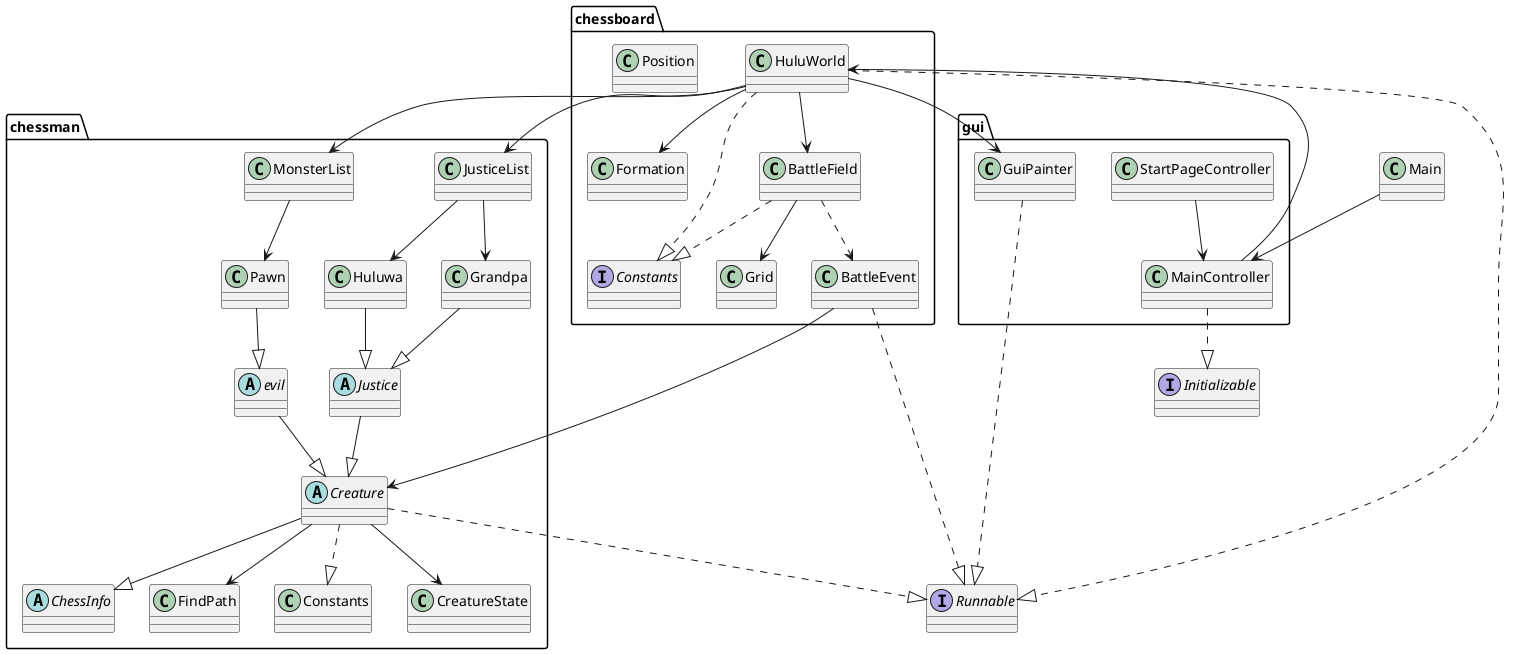 @startuml
interface Runnable
abstract class chessman.ChessInfo
abstract class chessman.Creature
class chessman.FindPath
chessman.Creature --|> chessman.ChessInfo
chessman.Creature ..|>Runnable
chessman.Creature ..|>chessman.Constants
chessman.Creature -->chessman.CreatureState
chessman.Creature --> chessman.FindPath

abstract class chessman.Justice
chessman.Justice --|> chessman.Creature
class chessman.Huluwa
chessman.Huluwa --|>chessman.Justice
class chessman.Grandpa
chessman.Grandpa --|> chessman.Justice
class chessman.JusticeList
chessman.JusticeList --> chessman.Grandpa
chessman.JusticeList --> chessman.Huluwa

abstract class chessman.evil
chessman.evil --|> chessman.Creature
class chessman.Pawn
chessman.Pawn --|> chessman.evil
class chessman.MonsterList
chessman.MonsterList --> chessman.Pawn

interface Initializable
class gui.GuiPainter
gui.GuiPainter ..|>Runnable
class gui.MainController
gui.MainController ..|> Initializable
class gui.StartPageController
gui.StartPageController --> gui.MainController
gui.MainController --> chessboard.HuluWorld

class chessboard.Position
class chessboard.HuluWorld
class chessboard.Grid
class chessboard.Formation
interface chessboard.Constants
class chessboard.BattleField
class chessboard.BattleEvent

chessboard.BattleEvent ..|> Runnable
chessboard.BattleEvent --> chessman.Creature
chessboard.BattleField ..|> chessboard.Constants
chessboard.BattleField -->chessboard.Grid
chessboard.BattleField ..>chessboard.BattleEvent
chessboard.HuluWorld ..|> Runnable
chessboard.HuluWorld ..|>chessboard.Constants
chessboard.HuluWorld -->chessboard.BattleField
chessboard.HuluWorld -->chessman.JusticeList
chessboard.HuluWorld -->chessman.MonsterList
chessboard.HuluWorld -->chessboard.Formation
chessboard.HuluWorld --> gui.GuiPainter

class Main
Main --> gui.MainController

@enduml